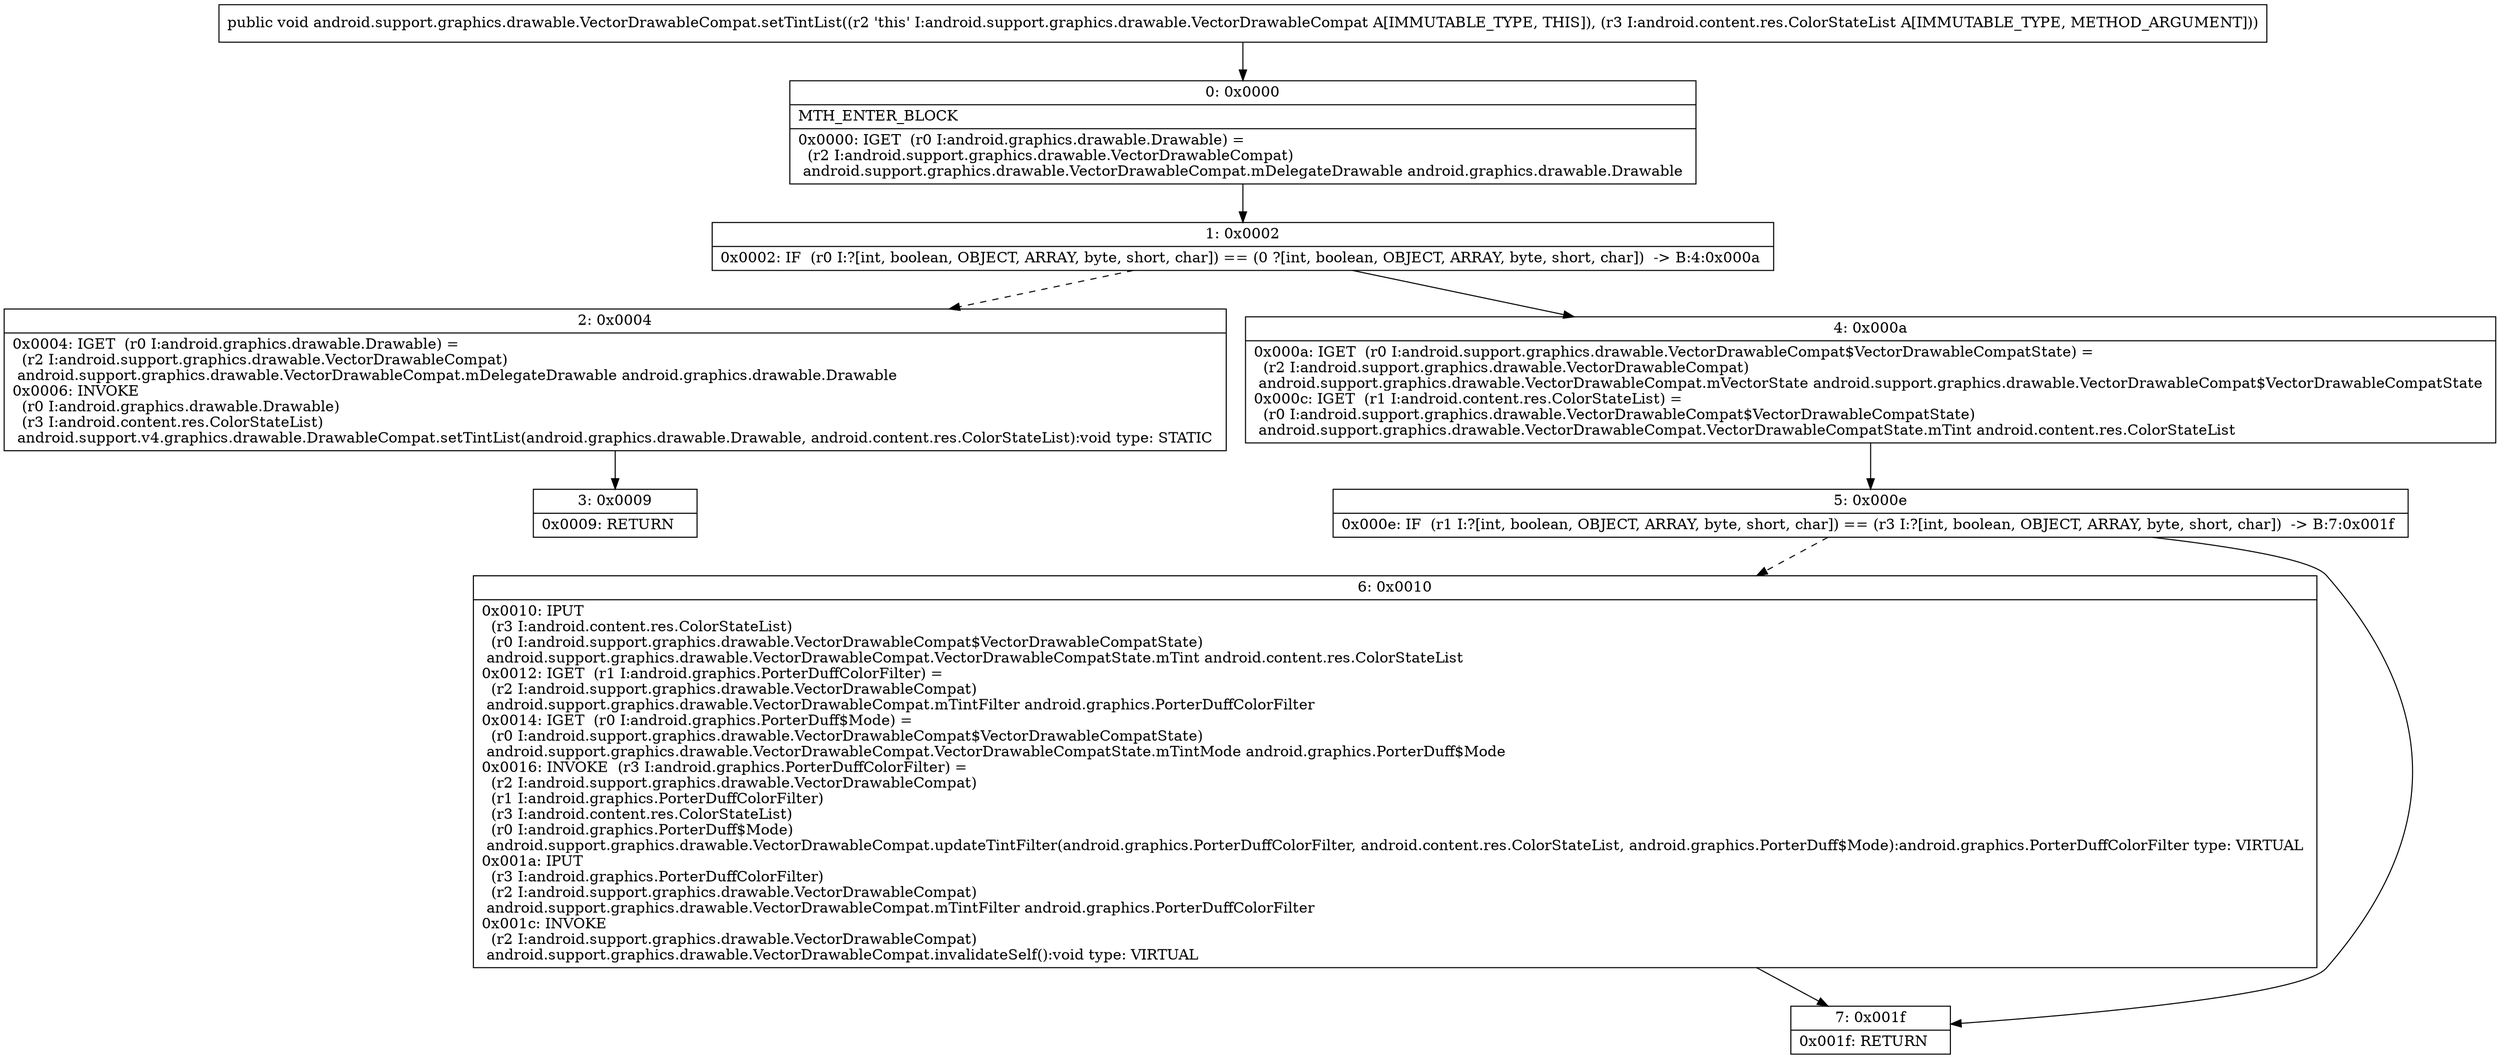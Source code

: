 digraph "CFG forandroid.support.graphics.drawable.VectorDrawableCompat.setTintList(Landroid\/content\/res\/ColorStateList;)V" {
Node_0 [shape=record,label="{0\:\ 0x0000|MTH_ENTER_BLOCK\l|0x0000: IGET  (r0 I:android.graphics.drawable.Drawable) = \l  (r2 I:android.support.graphics.drawable.VectorDrawableCompat)\l android.support.graphics.drawable.VectorDrawableCompat.mDelegateDrawable android.graphics.drawable.Drawable \l}"];
Node_1 [shape=record,label="{1\:\ 0x0002|0x0002: IF  (r0 I:?[int, boolean, OBJECT, ARRAY, byte, short, char]) == (0 ?[int, boolean, OBJECT, ARRAY, byte, short, char])  \-\> B:4:0x000a \l}"];
Node_2 [shape=record,label="{2\:\ 0x0004|0x0004: IGET  (r0 I:android.graphics.drawable.Drawable) = \l  (r2 I:android.support.graphics.drawable.VectorDrawableCompat)\l android.support.graphics.drawable.VectorDrawableCompat.mDelegateDrawable android.graphics.drawable.Drawable \l0x0006: INVOKE  \l  (r0 I:android.graphics.drawable.Drawable)\l  (r3 I:android.content.res.ColorStateList)\l android.support.v4.graphics.drawable.DrawableCompat.setTintList(android.graphics.drawable.Drawable, android.content.res.ColorStateList):void type: STATIC \l}"];
Node_3 [shape=record,label="{3\:\ 0x0009|0x0009: RETURN   \l}"];
Node_4 [shape=record,label="{4\:\ 0x000a|0x000a: IGET  (r0 I:android.support.graphics.drawable.VectorDrawableCompat$VectorDrawableCompatState) = \l  (r2 I:android.support.graphics.drawable.VectorDrawableCompat)\l android.support.graphics.drawable.VectorDrawableCompat.mVectorState android.support.graphics.drawable.VectorDrawableCompat$VectorDrawableCompatState \l0x000c: IGET  (r1 I:android.content.res.ColorStateList) = \l  (r0 I:android.support.graphics.drawable.VectorDrawableCompat$VectorDrawableCompatState)\l android.support.graphics.drawable.VectorDrawableCompat.VectorDrawableCompatState.mTint android.content.res.ColorStateList \l}"];
Node_5 [shape=record,label="{5\:\ 0x000e|0x000e: IF  (r1 I:?[int, boolean, OBJECT, ARRAY, byte, short, char]) == (r3 I:?[int, boolean, OBJECT, ARRAY, byte, short, char])  \-\> B:7:0x001f \l}"];
Node_6 [shape=record,label="{6\:\ 0x0010|0x0010: IPUT  \l  (r3 I:android.content.res.ColorStateList)\l  (r0 I:android.support.graphics.drawable.VectorDrawableCompat$VectorDrawableCompatState)\l android.support.graphics.drawable.VectorDrawableCompat.VectorDrawableCompatState.mTint android.content.res.ColorStateList \l0x0012: IGET  (r1 I:android.graphics.PorterDuffColorFilter) = \l  (r2 I:android.support.graphics.drawable.VectorDrawableCompat)\l android.support.graphics.drawable.VectorDrawableCompat.mTintFilter android.graphics.PorterDuffColorFilter \l0x0014: IGET  (r0 I:android.graphics.PorterDuff$Mode) = \l  (r0 I:android.support.graphics.drawable.VectorDrawableCompat$VectorDrawableCompatState)\l android.support.graphics.drawable.VectorDrawableCompat.VectorDrawableCompatState.mTintMode android.graphics.PorterDuff$Mode \l0x0016: INVOKE  (r3 I:android.graphics.PorterDuffColorFilter) = \l  (r2 I:android.support.graphics.drawable.VectorDrawableCompat)\l  (r1 I:android.graphics.PorterDuffColorFilter)\l  (r3 I:android.content.res.ColorStateList)\l  (r0 I:android.graphics.PorterDuff$Mode)\l android.support.graphics.drawable.VectorDrawableCompat.updateTintFilter(android.graphics.PorterDuffColorFilter, android.content.res.ColorStateList, android.graphics.PorterDuff$Mode):android.graphics.PorterDuffColorFilter type: VIRTUAL \l0x001a: IPUT  \l  (r3 I:android.graphics.PorterDuffColorFilter)\l  (r2 I:android.support.graphics.drawable.VectorDrawableCompat)\l android.support.graphics.drawable.VectorDrawableCompat.mTintFilter android.graphics.PorterDuffColorFilter \l0x001c: INVOKE  \l  (r2 I:android.support.graphics.drawable.VectorDrawableCompat)\l android.support.graphics.drawable.VectorDrawableCompat.invalidateSelf():void type: VIRTUAL \l}"];
Node_7 [shape=record,label="{7\:\ 0x001f|0x001f: RETURN   \l}"];
MethodNode[shape=record,label="{public void android.support.graphics.drawable.VectorDrawableCompat.setTintList((r2 'this' I:android.support.graphics.drawable.VectorDrawableCompat A[IMMUTABLE_TYPE, THIS]), (r3 I:android.content.res.ColorStateList A[IMMUTABLE_TYPE, METHOD_ARGUMENT])) }"];
MethodNode -> Node_0;
Node_0 -> Node_1;
Node_1 -> Node_2[style=dashed];
Node_1 -> Node_4;
Node_2 -> Node_3;
Node_4 -> Node_5;
Node_5 -> Node_6[style=dashed];
Node_5 -> Node_7;
Node_6 -> Node_7;
}

